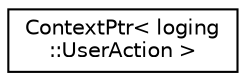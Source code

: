 digraph "Graphical Class Hierarchy"
{
 // LATEX_PDF_SIZE
  edge [fontname="Helvetica",fontsize="10",labelfontname="Helvetica",labelfontsize="10"];
  node [fontname="Helvetica",fontsize="10",shape=record];
  rankdir="LR";
  Node0 [label="ContextPtr\< loging\l::UserAction \>",height=0.2,width=0.4,color="black", fillcolor="white", style="filled",URL="$classContextPtr.html",tooltip=" "];
}

